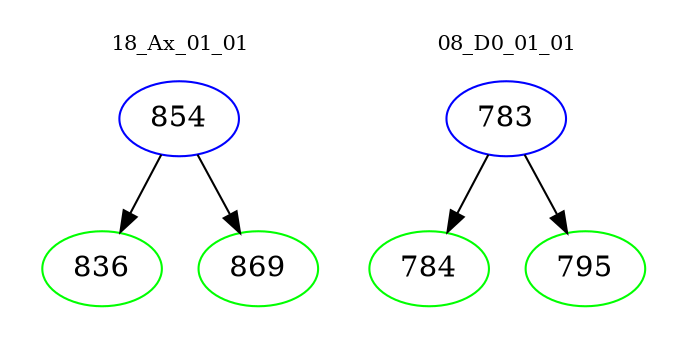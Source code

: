 digraph{
subgraph cluster_0 {
color = white
label = "18_Ax_01_01";
fontsize=10;
T0_854 [label="854", color="blue"]
T0_854 -> T0_836 [color="black"]
T0_836 [label="836", color="green"]
T0_854 -> T0_869 [color="black"]
T0_869 [label="869", color="green"]
}
subgraph cluster_1 {
color = white
label = "08_D0_01_01";
fontsize=10;
T1_783 [label="783", color="blue"]
T1_783 -> T1_784 [color="black"]
T1_784 [label="784", color="green"]
T1_783 -> T1_795 [color="black"]
T1_795 [label="795", color="green"]
}
}
